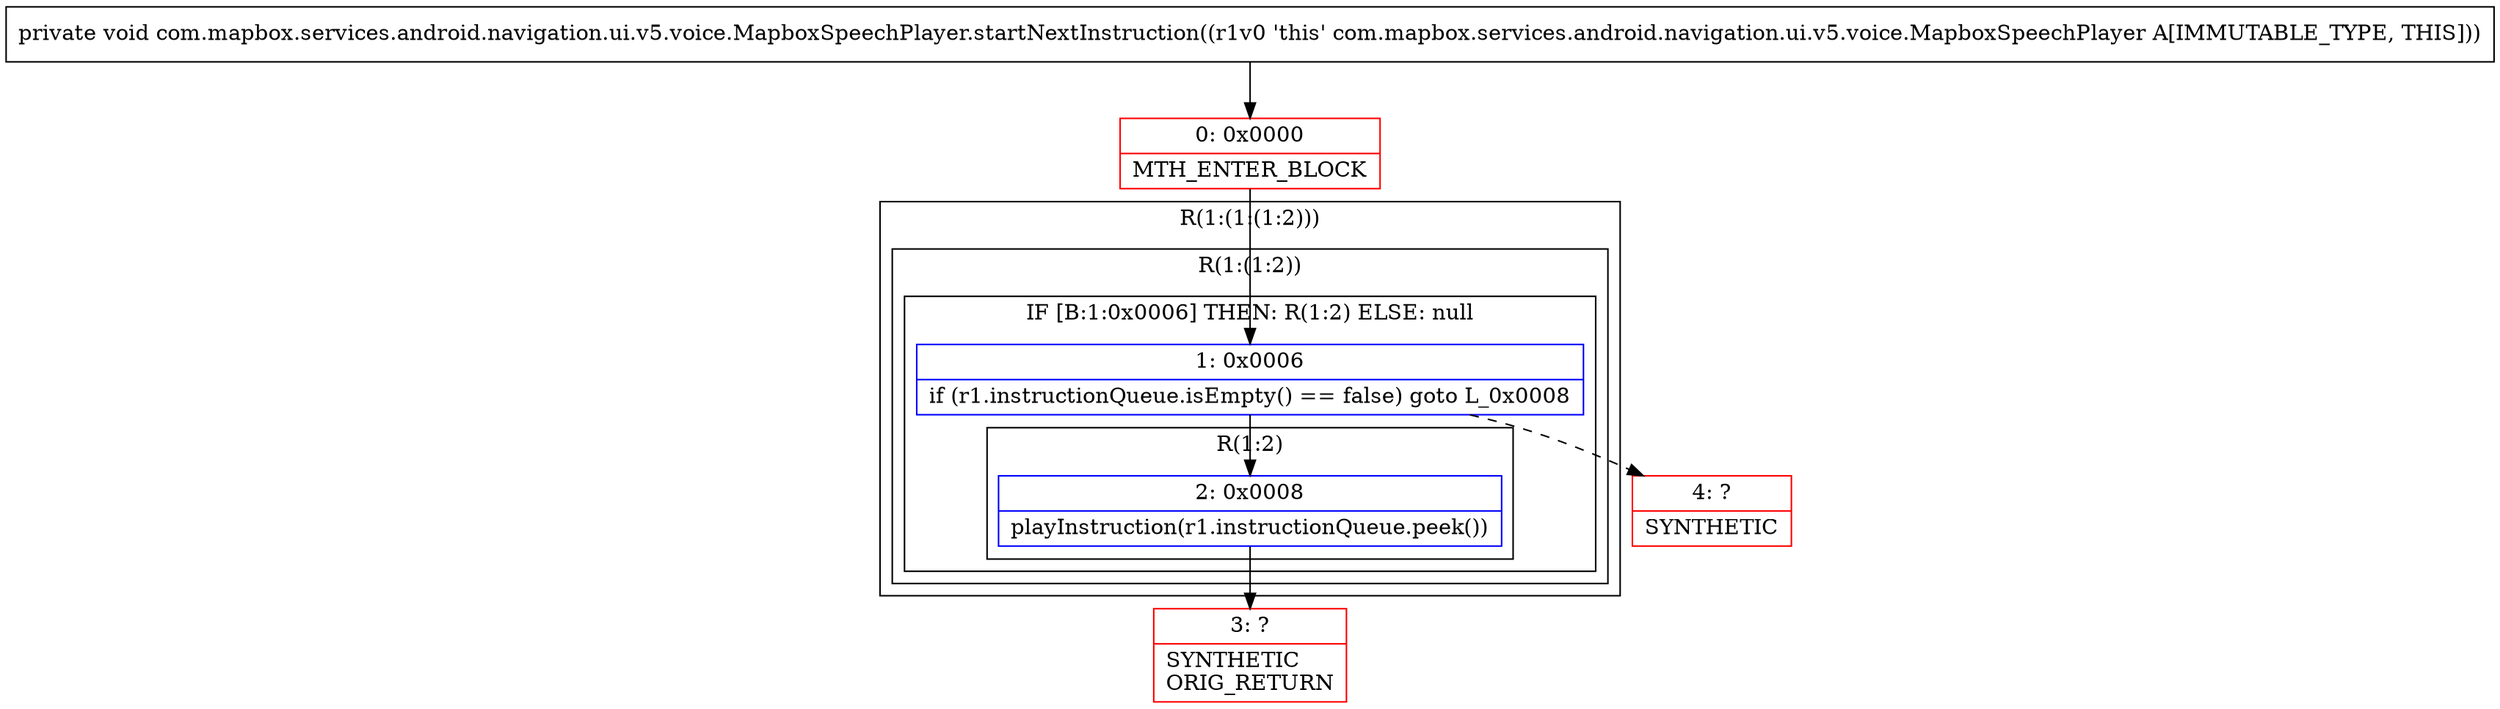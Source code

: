 digraph "CFG forcom.mapbox.services.android.navigation.ui.v5.voice.MapboxSpeechPlayer.startNextInstruction()V" {
subgraph cluster_Region_1981263017 {
label = "R(1:(1:(1:2)))";
node [shape=record,color=blue];
subgraph cluster_Region_1574224087 {
label = "R(1:(1:2))";
node [shape=record,color=blue];
subgraph cluster_IfRegion_1755445711 {
label = "IF [B:1:0x0006] THEN: R(1:2) ELSE: null";
node [shape=record,color=blue];
Node_1 [shape=record,label="{1\:\ 0x0006|if (r1.instructionQueue.isEmpty() == false) goto L_0x0008\l}"];
subgraph cluster_Region_511552968 {
label = "R(1:2)";
node [shape=record,color=blue];
Node_2 [shape=record,label="{2\:\ 0x0008|playInstruction(r1.instructionQueue.peek())\l}"];
}
}
}
}
Node_0 [shape=record,color=red,label="{0\:\ 0x0000|MTH_ENTER_BLOCK\l}"];
Node_3 [shape=record,color=red,label="{3\:\ ?|SYNTHETIC\lORIG_RETURN\l}"];
Node_4 [shape=record,color=red,label="{4\:\ ?|SYNTHETIC\l}"];
MethodNode[shape=record,label="{private void com.mapbox.services.android.navigation.ui.v5.voice.MapboxSpeechPlayer.startNextInstruction((r1v0 'this' com.mapbox.services.android.navigation.ui.v5.voice.MapboxSpeechPlayer A[IMMUTABLE_TYPE, THIS])) }"];
MethodNode -> Node_0;
Node_1 -> Node_2;
Node_1 -> Node_4[style=dashed];
Node_2 -> Node_3;
Node_0 -> Node_1;
}

